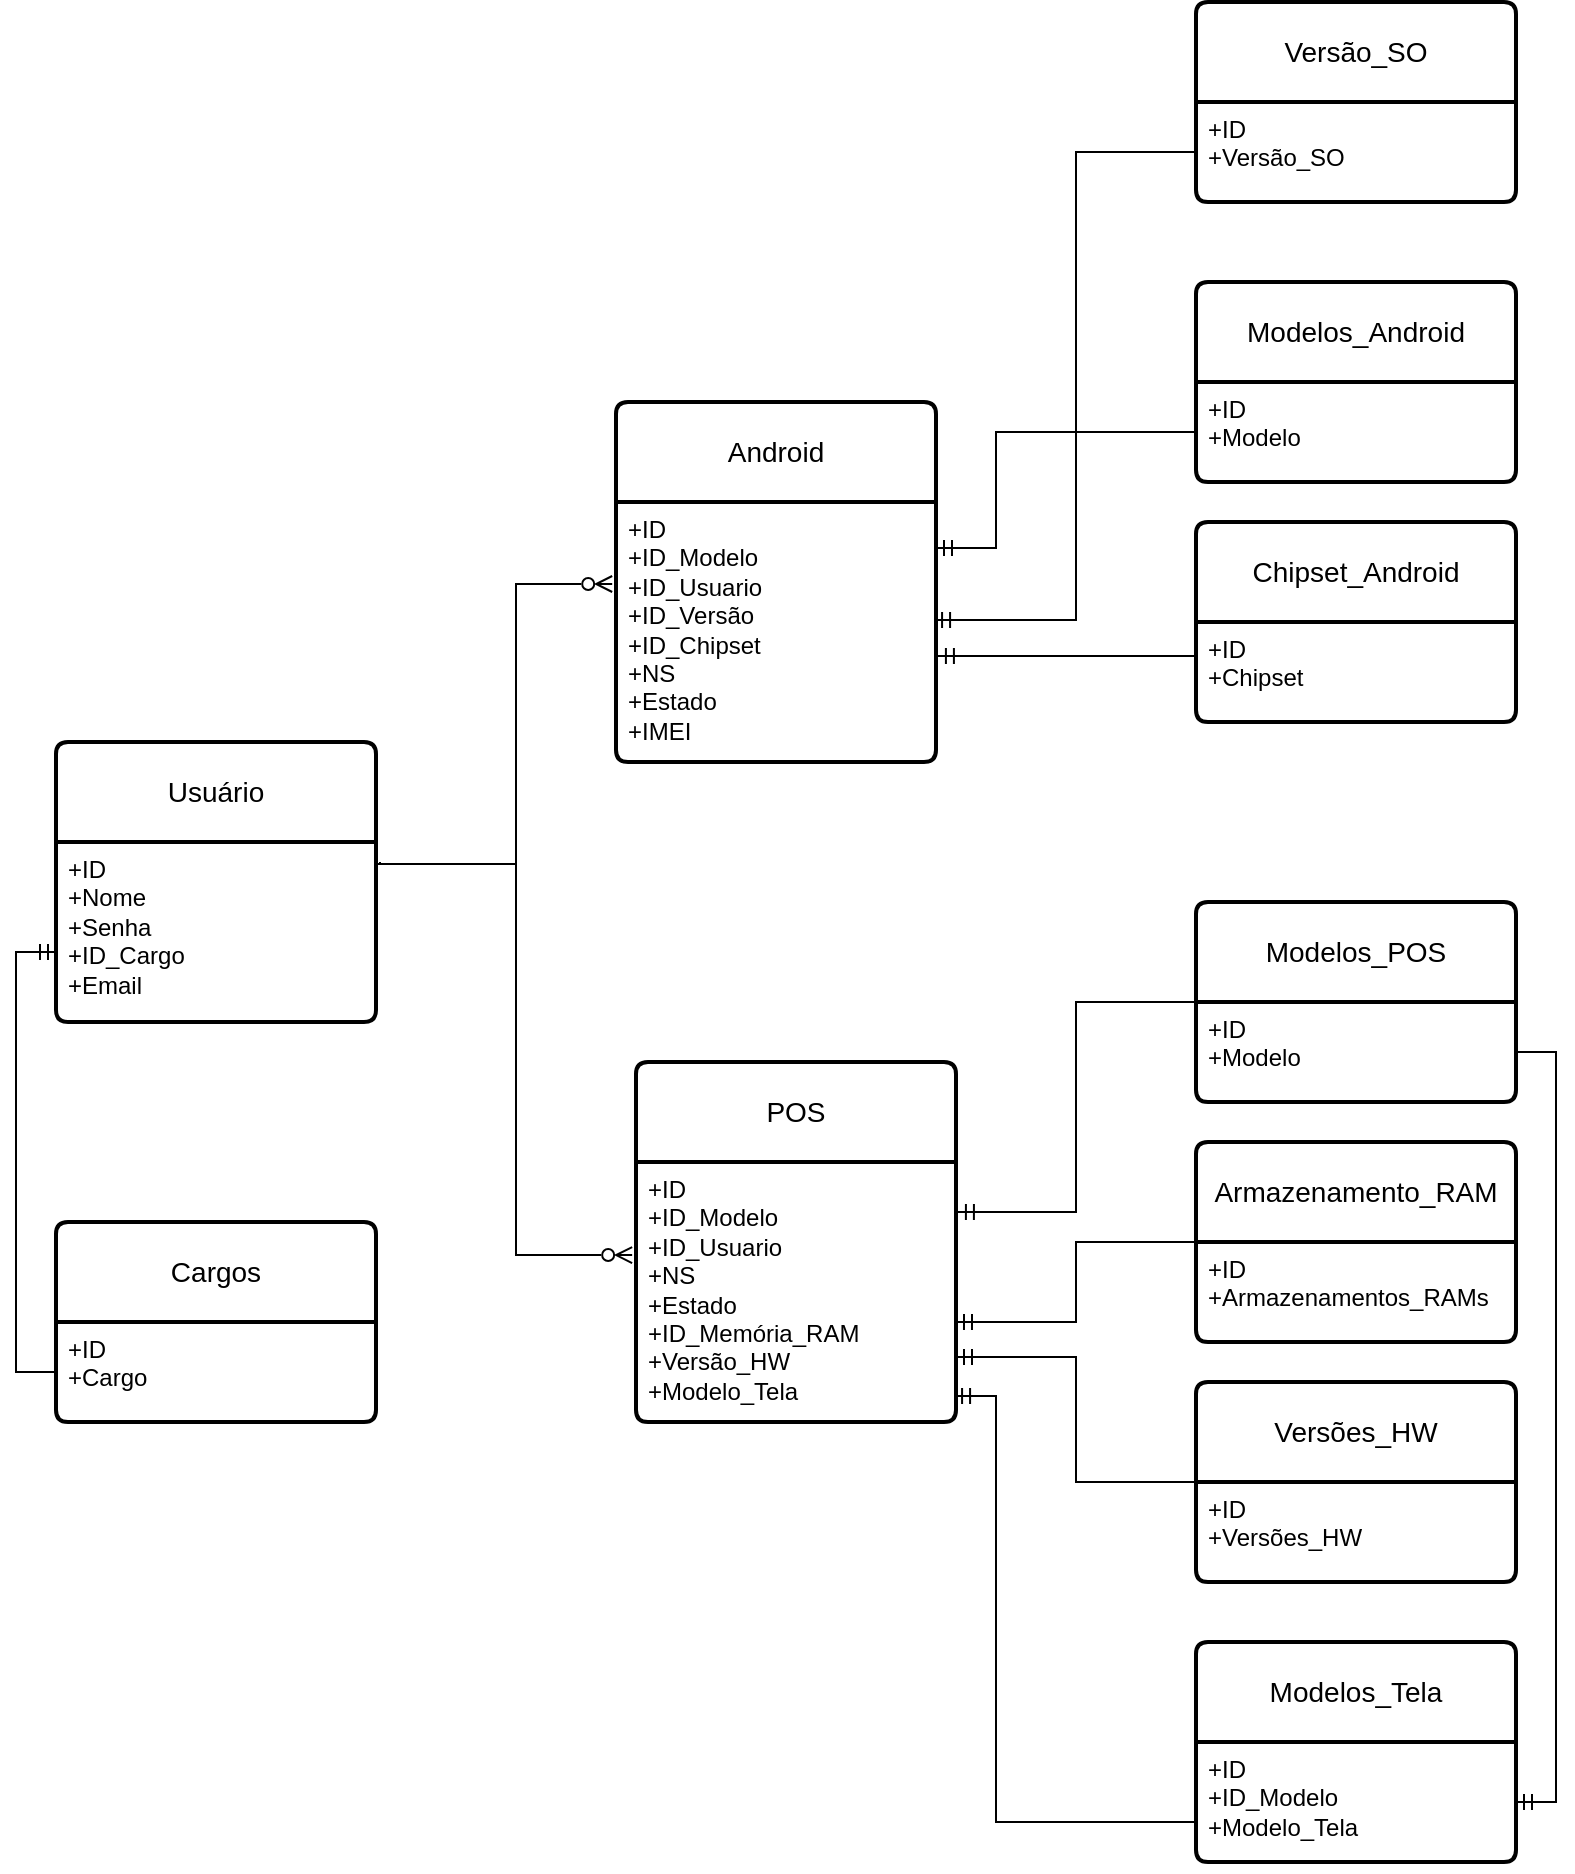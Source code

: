 <mxfile version="24.7.17">
  <diagram id="R2lEEEUBdFMjLlhIrx00" name="Page-1">
    <mxGraphModel dx="1434" dy="1918" grid="1" gridSize="10" guides="1" tooltips="1" connect="1" arrows="1" fold="1" page="1" pageScale="1" pageWidth="850" pageHeight="1100" math="0" shadow="0" extFonts="Permanent Marker^https://fonts.googleapis.com/css?family=Permanent+Marker">
      <root>
        <mxCell id="0" />
        <mxCell id="1" parent="0" />
        <mxCell id="4cfJmhRzj1_fSDuI-FN--31" value="Usuário" style="swimlane;childLayout=stackLayout;horizontal=1;startSize=50;horizontalStack=0;rounded=1;fontSize=14;fontStyle=0;strokeWidth=2;resizeParent=0;resizeLast=1;shadow=0;dashed=0;align=center;arcSize=4;whiteSpace=wrap;html=1;" parent="1" vertex="1">
          <mxGeometry x="50" y="240" width="160" height="140" as="geometry" />
        </mxCell>
        <mxCell id="4cfJmhRzj1_fSDuI-FN--32" value="+ID&lt;br&gt;+Nome&amp;nbsp;&lt;br&gt;+Senha&lt;div&gt;+ID_Cargo&lt;/div&gt;&lt;div&gt;+Email&lt;/div&gt;" style="align=left;strokeColor=none;fillColor=none;spacingLeft=4;fontSize=12;verticalAlign=top;resizable=0;rotatable=0;part=1;html=1;" parent="4cfJmhRzj1_fSDuI-FN--31" vertex="1">
          <mxGeometry y="50" width="160" height="90" as="geometry" />
        </mxCell>
        <mxCell id="4cfJmhRzj1_fSDuI-FN--33" value="Android" style="swimlane;childLayout=stackLayout;horizontal=1;startSize=50;horizontalStack=0;rounded=1;fontSize=14;fontStyle=0;strokeWidth=2;resizeParent=0;resizeLast=1;shadow=0;dashed=0;align=center;arcSize=4;whiteSpace=wrap;html=1;" parent="1" vertex="1">
          <mxGeometry x="330" y="70" width="160" height="180" as="geometry" />
        </mxCell>
        <mxCell id="4cfJmhRzj1_fSDuI-FN--34" value="+ID&lt;br&gt;+ID_Modelo&lt;div&gt;+ID_Usuario&lt;/div&gt;&lt;div&gt;+ID_Versão&lt;/div&gt;&lt;div&gt;+ID_Chipset&lt;br&gt;+NS&lt;div&gt;+Estado&lt;/div&gt;&lt;div&gt;+IMEI&lt;/div&gt;&lt;/div&gt;" style="align=left;strokeColor=none;fillColor=none;spacingLeft=4;fontSize=12;verticalAlign=top;resizable=0;rotatable=0;part=1;html=1;" parent="4cfJmhRzj1_fSDuI-FN--33" vertex="1">
          <mxGeometry y="50" width="160" height="130" as="geometry" />
        </mxCell>
        <mxCell id="4cfJmhRzj1_fSDuI-FN--35" value="Modelos_Android" style="swimlane;childLayout=stackLayout;horizontal=1;startSize=50;horizontalStack=0;rounded=1;fontSize=14;fontStyle=0;strokeWidth=2;resizeParent=0;resizeLast=1;shadow=0;dashed=0;align=center;arcSize=4;whiteSpace=wrap;html=1;" parent="1" vertex="1">
          <mxGeometry x="620" y="10" width="160" height="100" as="geometry" />
        </mxCell>
        <mxCell id="4cfJmhRzj1_fSDuI-FN--36" value="+ID&lt;br&gt;+Modelo&lt;br&gt;&lt;div&gt;&lt;br&gt;&lt;/div&gt;" style="align=left;strokeColor=none;fillColor=none;spacingLeft=4;fontSize=12;verticalAlign=top;resizable=0;rotatable=0;part=1;html=1;" parent="4cfJmhRzj1_fSDuI-FN--35" vertex="1">
          <mxGeometry y="50" width="160" height="50" as="geometry" />
        </mxCell>
        <mxCell id="4cfJmhRzj1_fSDuI-FN--38" style="edgeStyle=orthogonalEdgeStyle;rounded=0;orthogonalLoop=1;jettySize=auto;html=1;endArrow=ERzeroToMany;endFill=0;entryX=-0.012;entryY=0.308;entryDx=0;entryDy=0;entryPerimeter=0;" parent="1" target="4cfJmhRzj1_fSDuI-FN--34" edge="1">
          <mxGeometry relative="1" as="geometry">
            <mxPoint x="212" y="300" as="sourcePoint" />
            <mxPoint x="329.5" y="260" as="targetPoint" />
            <Array as="points">
              <mxPoint x="212" y="301" />
              <mxPoint x="280" y="301" />
              <mxPoint x="280" y="161" />
            </Array>
          </mxGeometry>
        </mxCell>
        <mxCell id="4cfJmhRzj1_fSDuI-FN--39" value="POS" style="swimlane;childLayout=stackLayout;horizontal=1;startSize=50;horizontalStack=0;rounded=1;fontSize=14;fontStyle=0;strokeWidth=2;resizeParent=0;resizeLast=1;shadow=0;dashed=0;align=center;arcSize=4;whiteSpace=wrap;html=1;" parent="1" vertex="1">
          <mxGeometry x="340" y="400" width="160" height="180" as="geometry" />
        </mxCell>
        <mxCell id="4cfJmhRzj1_fSDuI-FN--40" value="+ID&lt;br&gt;+ID_Modelo&lt;div&gt;+ID_Usuario&lt;br&gt;+NS&lt;div&gt;+Estado&lt;/div&gt;&lt;div&gt;+ID_Memória_RAM&lt;/div&gt;&lt;div&gt;+Versão_HW&lt;/div&gt;&lt;div&gt;+Modelo_Tela&lt;/div&gt;&lt;div&gt;&lt;br&gt;&lt;/div&gt;&lt;/div&gt;" style="align=left;strokeColor=none;fillColor=none;spacingLeft=4;fontSize=12;verticalAlign=top;resizable=0;rotatable=0;part=1;html=1;" parent="4cfJmhRzj1_fSDuI-FN--39" vertex="1">
          <mxGeometry y="50" width="160" height="130" as="geometry" />
        </mxCell>
        <mxCell id="4cfJmhRzj1_fSDuI-FN--41" value="Modelos_POS" style="swimlane;childLayout=stackLayout;horizontal=1;startSize=50;horizontalStack=0;rounded=1;fontSize=14;fontStyle=0;strokeWidth=2;resizeParent=0;resizeLast=1;shadow=0;dashed=0;align=center;arcSize=4;whiteSpace=wrap;html=1;" parent="1" vertex="1">
          <mxGeometry x="620" y="320" width="160" height="100" as="geometry" />
        </mxCell>
        <mxCell id="4cfJmhRzj1_fSDuI-FN--42" value="+ID&lt;br&gt;+Modelo&lt;br&gt;&lt;div&gt;&lt;br&gt;&lt;/div&gt;" style="align=left;strokeColor=none;fillColor=none;spacingLeft=4;fontSize=12;verticalAlign=top;resizable=0;rotatable=0;part=1;html=1;" parent="4cfJmhRzj1_fSDuI-FN--41" vertex="1">
          <mxGeometry y="50" width="160" height="50" as="geometry" />
        </mxCell>
        <mxCell id="4cfJmhRzj1_fSDuI-FN--47" style="edgeStyle=orthogonalEdgeStyle;rounded=0;orthogonalLoop=1;jettySize=auto;html=1;entryX=-0.012;entryY=0.358;entryDx=0;entryDy=0;entryPerimeter=0;endArrow=ERzeroToMany;endFill=0;" parent="1" target="4cfJmhRzj1_fSDuI-FN--40" edge="1">
          <mxGeometry relative="1" as="geometry">
            <mxPoint x="210" y="301" as="sourcePoint" />
            <Array as="points">
              <mxPoint x="280" y="301" />
              <mxPoint x="280" y="497" />
            </Array>
          </mxGeometry>
        </mxCell>
        <mxCell id="4cfJmhRzj1_fSDuI-FN--48" value="Cargos" style="swimlane;childLayout=stackLayout;horizontal=1;startSize=50;horizontalStack=0;rounded=1;fontSize=14;fontStyle=0;strokeWidth=2;resizeParent=0;resizeLast=1;shadow=0;dashed=0;align=center;arcSize=4;whiteSpace=wrap;html=1;" parent="1" vertex="1">
          <mxGeometry x="50" y="480" width="160" height="100" as="geometry" />
        </mxCell>
        <mxCell id="4cfJmhRzj1_fSDuI-FN--49" value="+ID&lt;br&gt;+Cargo&lt;br&gt;&lt;div&gt;&lt;br&gt;&lt;/div&gt;" style="align=left;strokeColor=none;fillColor=none;spacingLeft=4;fontSize=12;verticalAlign=top;resizable=0;rotatable=0;part=1;html=1;" parent="4cfJmhRzj1_fSDuI-FN--48" vertex="1">
          <mxGeometry y="50" width="160" height="50" as="geometry" />
        </mxCell>
        <mxCell id="4cfJmhRzj1_fSDuI-FN--50" style="edgeStyle=orthogonalEdgeStyle;rounded=0;orthogonalLoop=1;jettySize=auto;html=1;entryX=0;entryY=0.75;entryDx=0;entryDy=0;endArrow=ERmandOne;endFill=0;" parent="1" source="4cfJmhRzj1_fSDuI-FN--49" target="4cfJmhRzj1_fSDuI-FN--31" edge="1">
          <mxGeometry relative="1" as="geometry">
            <Array as="points">
              <mxPoint x="30" y="555" />
              <mxPoint x="30" y="345" />
            </Array>
          </mxGeometry>
        </mxCell>
        <mxCell id="4cfJmhRzj1_fSDuI-FN--51" value="Versão_SO" style="swimlane;childLayout=stackLayout;horizontal=1;startSize=50;horizontalStack=0;rounded=1;fontSize=14;fontStyle=0;strokeWidth=2;resizeParent=0;resizeLast=1;shadow=0;dashed=0;align=center;arcSize=4;whiteSpace=wrap;html=1;" parent="1" vertex="1">
          <mxGeometry x="620" y="-130" width="160" height="100" as="geometry" />
        </mxCell>
        <mxCell id="4cfJmhRzj1_fSDuI-FN--52" value="+ID&lt;br&gt;+Versão_SO&lt;br&gt;&lt;div&gt;&lt;br&gt;&lt;/div&gt;" style="align=left;strokeColor=none;fillColor=none;spacingLeft=4;fontSize=12;verticalAlign=top;resizable=0;rotatable=0;part=1;html=1;" parent="4cfJmhRzj1_fSDuI-FN--51" vertex="1">
          <mxGeometry y="50" width="160" height="50" as="geometry" />
        </mxCell>
        <mxCell id="4cfJmhRzj1_fSDuI-FN--57" value="Chipset_Android" style="swimlane;childLayout=stackLayout;horizontal=1;startSize=50;horizontalStack=0;rounded=1;fontSize=14;fontStyle=0;strokeWidth=2;resizeParent=0;resizeLast=1;shadow=0;dashed=0;align=center;arcSize=4;whiteSpace=wrap;html=1;" parent="1" vertex="1">
          <mxGeometry x="620" y="130" width="160" height="100" as="geometry" />
        </mxCell>
        <mxCell id="4cfJmhRzj1_fSDuI-FN--58" value="+ID&lt;br&gt;+Chipset&lt;br&gt;&lt;div&gt;&lt;br&gt;&lt;/div&gt;" style="align=left;strokeColor=none;fillColor=none;spacingLeft=4;fontSize=12;verticalAlign=top;resizable=0;rotatable=0;part=1;html=1;" parent="4cfJmhRzj1_fSDuI-FN--57" vertex="1">
          <mxGeometry y="50" width="160" height="50" as="geometry" />
        </mxCell>
        <mxCell id="js4WBrMLpE6ak-lKdZrB-1" value="Armazenamento_RAM" style="swimlane;childLayout=stackLayout;horizontal=1;startSize=50;horizontalStack=0;rounded=1;fontSize=14;fontStyle=0;strokeWidth=2;resizeParent=0;resizeLast=1;shadow=0;dashed=0;align=center;arcSize=4;whiteSpace=wrap;html=1;" vertex="1" parent="1">
          <mxGeometry x="620" y="440" width="160" height="100" as="geometry" />
        </mxCell>
        <mxCell id="js4WBrMLpE6ak-lKdZrB-2" value="+ID&lt;br&gt;+Armazenamentos_RAMs&lt;br&gt;&lt;div&gt;&lt;br&gt;&lt;/div&gt;" style="align=left;strokeColor=none;fillColor=none;spacingLeft=4;fontSize=12;verticalAlign=top;resizable=0;rotatable=0;part=1;html=1;" vertex="1" parent="js4WBrMLpE6ak-lKdZrB-1">
          <mxGeometry y="50" width="160" height="50" as="geometry" />
        </mxCell>
        <mxCell id="js4WBrMLpE6ak-lKdZrB-17" style="edgeStyle=orthogonalEdgeStyle;rounded=0;orthogonalLoop=1;jettySize=auto;html=1;entryX=1;entryY=0.75;entryDx=0;entryDy=0;endArrow=ERmandOne;endFill=0;" edge="1" parent="1" source="js4WBrMLpE6ak-lKdZrB-4" target="4cfJmhRzj1_fSDuI-FN--40">
          <mxGeometry relative="1" as="geometry" />
        </mxCell>
        <mxCell id="js4WBrMLpE6ak-lKdZrB-4" value="Versões_HW" style="swimlane;childLayout=stackLayout;horizontal=1;startSize=50;horizontalStack=0;rounded=1;fontSize=14;fontStyle=0;strokeWidth=2;resizeParent=0;resizeLast=1;shadow=0;dashed=0;align=center;arcSize=4;whiteSpace=wrap;html=1;" vertex="1" parent="1">
          <mxGeometry x="620" y="560" width="160" height="100" as="geometry" />
        </mxCell>
        <mxCell id="js4WBrMLpE6ak-lKdZrB-5" value="+ID&lt;br&gt;+Versões_HW&lt;br&gt;&lt;div&gt;&lt;br&gt;&lt;/div&gt;" style="align=left;strokeColor=none;fillColor=none;spacingLeft=4;fontSize=12;verticalAlign=top;resizable=0;rotatable=0;part=1;html=1;" vertex="1" parent="js4WBrMLpE6ak-lKdZrB-4">
          <mxGeometry y="50" width="160" height="50" as="geometry" />
        </mxCell>
        <mxCell id="js4WBrMLpE6ak-lKdZrB-8" value="Modelos_Tela" style="swimlane;childLayout=stackLayout;horizontal=1;startSize=50;horizontalStack=0;rounded=1;fontSize=14;fontStyle=0;strokeWidth=2;resizeParent=0;resizeLast=1;shadow=0;dashed=0;align=center;arcSize=4;whiteSpace=wrap;html=1;" vertex="1" parent="1">
          <mxGeometry x="620" y="690" width="160" height="110" as="geometry" />
        </mxCell>
        <mxCell id="js4WBrMLpE6ak-lKdZrB-9" value="+ID&lt;br&gt;+ID_Modelo&lt;div&gt;+Modelo_Tela&lt;br&gt;&lt;div&gt;&lt;br&gt;&lt;/div&gt;&lt;/div&gt;" style="align=left;strokeColor=none;fillColor=none;spacingLeft=4;fontSize=12;verticalAlign=top;resizable=0;rotatable=0;part=1;html=1;" vertex="1" parent="js4WBrMLpE6ak-lKdZrB-8">
          <mxGeometry y="50" width="160" height="60" as="geometry" />
        </mxCell>
        <mxCell id="js4WBrMLpE6ak-lKdZrB-11" style="edgeStyle=orthogonalEdgeStyle;rounded=0;orthogonalLoop=1;jettySize=auto;html=1;entryX=0.994;entryY=0.454;entryDx=0;entryDy=0;entryPerimeter=0;endArrow=ERmandOne;endFill=0;" edge="1" parent="1" source="4cfJmhRzj1_fSDuI-FN--52" target="4cfJmhRzj1_fSDuI-FN--34">
          <mxGeometry relative="1" as="geometry">
            <Array as="points">
              <mxPoint x="560" y="-55" />
              <mxPoint x="560" y="179" />
            </Array>
          </mxGeometry>
        </mxCell>
        <mxCell id="js4WBrMLpE6ak-lKdZrB-12" style="edgeStyle=orthogonalEdgeStyle;rounded=0;orthogonalLoop=1;jettySize=auto;html=1;entryX=1;entryY=0.177;entryDx=0;entryDy=0;entryPerimeter=0;endArrow=ERmandOne;endFill=0;" edge="1" parent="1" source="4cfJmhRzj1_fSDuI-FN--36" target="4cfJmhRzj1_fSDuI-FN--34">
          <mxGeometry relative="1" as="geometry">
            <Array as="points">
              <mxPoint x="520" y="85" />
              <mxPoint x="520" y="143" />
            </Array>
          </mxGeometry>
        </mxCell>
        <mxCell id="js4WBrMLpE6ak-lKdZrB-14" style="edgeStyle=orthogonalEdgeStyle;rounded=0;orthogonalLoop=1;jettySize=auto;html=1;entryX=1.006;entryY=0.592;entryDx=0;entryDy=0;entryPerimeter=0;endArrow=ERmandOne;endFill=0;" edge="1" parent="1" source="4cfJmhRzj1_fSDuI-FN--58" target="4cfJmhRzj1_fSDuI-FN--34">
          <mxGeometry relative="1" as="geometry">
            <Array as="points">
              <mxPoint x="590" y="197" />
              <mxPoint x="590" y="197" />
            </Array>
          </mxGeometry>
        </mxCell>
        <mxCell id="js4WBrMLpE6ak-lKdZrB-15" style="edgeStyle=orthogonalEdgeStyle;rounded=0;orthogonalLoop=1;jettySize=auto;html=1;entryX=1.006;entryY=0.192;entryDx=0;entryDy=0;entryPerimeter=0;endArrow=ERmandOne;endFill=0;" edge="1" parent="1" source="4cfJmhRzj1_fSDuI-FN--41" target="4cfJmhRzj1_fSDuI-FN--40">
          <mxGeometry relative="1" as="geometry" />
        </mxCell>
        <mxCell id="js4WBrMLpE6ak-lKdZrB-16" style="edgeStyle=orthogonalEdgeStyle;rounded=0;orthogonalLoop=1;jettySize=auto;html=1;entryX=1;entryY=0.615;entryDx=0;entryDy=0;entryPerimeter=0;endArrow=ERmandOne;endFill=0;" edge="1" parent="1" source="js4WBrMLpE6ak-lKdZrB-1" target="4cfJmhRzj1_fSDuI-FN--40">
          <mxGeometry relative="1" as="geometry" />
        </mxCell>
        <mxCell id="js4WBrMLpE6ak-lKdZrB-18" style="edgeStyle=orthogonalEdgeStyle;rounded=0;orthogonalLoop=1;jettySize=auto;html=1;entryX=0.994;entryY=0.9;entryDx=0;entryDy=0;entryPerimeter=0;endArrow=ERmandOne;endFill=0;exitX=0;exitY=0.75;exitDx=0;exitDy=0;" edge="1" parent="1" source="js4WBrMLpE6ak-lKdZrB-9" target="4cfJmhRzj1_fSDuI-FN--40">
          <mxGeometry relative="1" as="geometry">
            <Array as="points">
              <mxPoint x="620" y="780" />
              <mxPoint x="520" y="780" />
              <mxPoint x="520" y="567" />
            </Array>
          </mxGeometry>
        </mxCell>
        <mxCell id="js4WBrMLpE6ak-lKdZrB-19" style="edgeStyle=orthogonalEdgeStyle;rounded=0;orthogonalLoop=1;jettySize=auto;html=1;entryX=1;entryY=0.5;entryDx=0;entryDy=0;endArrow=ERmandOne;endFill=0;" edge="1" parent="1" source="4cfJmhRzj1_fSDuI-FN--42" target="js4WBrMLpE6ak-lKdZrB-9">
          <mxGeometry relative="1" as="geometry">
            <Array as="points">
              <mxPoint x="800" y="395" />
              <mxPoint x="800" y="770" />
            </Array>
          </mxGeometry>
        </mxCell>
      </root>
    </mxGraphModel>
  </diagram>
</mxfile>
